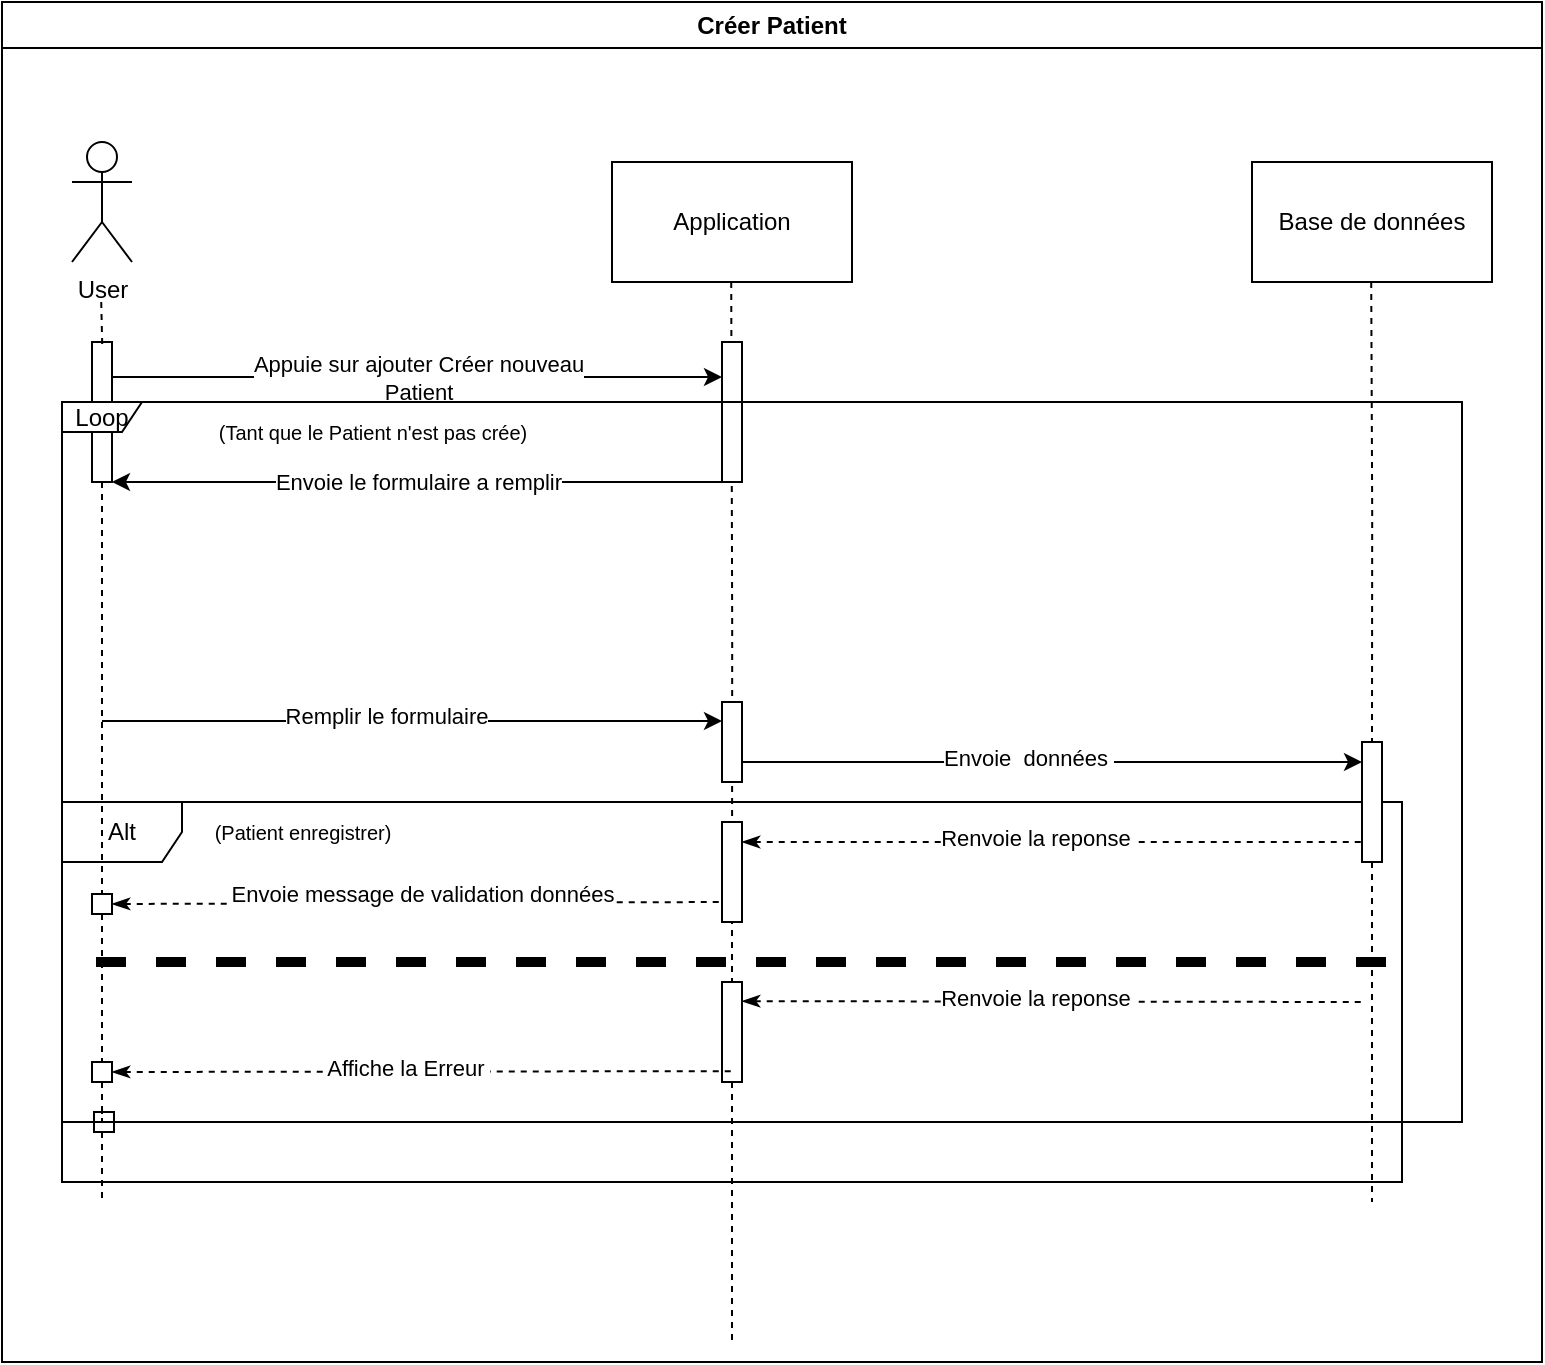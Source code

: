 <mxfile version="24.0.7" type="google">
  <diagram name="Page-1" id="Lr4N0x4Q7vtoU2xj8Vv_">
    <mxGraphModel grid="1" page="1" gridSize="10" guides="1" tooltips="1" connect="1" arrows="1" fold="1" pageScale="1" pageWidth="827" pageHeight="1169" math="0" shadow="0">
      <root>
        <mxCell id="0" />
        <mxCell id="1" parent="0" />
        <mxCell id="9FSOEVlf8-kYcISuq5q9-1" value="" style="edgeStyle=orthogonalEdgeStyle;rounded=0;orthogonalLoop=1;jettySize=auto;html=1;endArrow=none;endFill=0;dashed=1;" edge="1" parent="1" target="9FSOEVlf8-kYcISuq5q9-29">
          <mxGeometry relative="1" as="geometry">
            <mxPoint x="1285" y="830" as="targetPoint" />
            <mxPoint x="1284.613" y="300" as="sourcePoint" />
          </mxGeometry>
        </mxCell>
        <mxCell id="9FSOEVlf8-kYcISuq5q9-2" style="edgeStyle=orthogonalEdgeStyle;rounded=0;orthogonalLoop=1;jettySize=auto;html=1;endArrow=none;endFill=0;dashed=1;" edge="1" parent="1">
          <mxGeometry relative="1" as="geometry">
            <mxPoint x="970" y="760" as="targetPoint" />
            <mxPoint x="970.0" y="725" as="sourcePoint" />
          </mxGeometry>
        </mxCell>
        <mxCell id="9FSOEVlf8-kYcISuq5q9-3" value="User" style="shape=umlActor;verticalLabelPosition=bottom;verticalAlign=top;html=1;outlineConnect=0;" vertex="1" parent="1">
          <mxGeometry x="955" y="230" width="30" height="60" as="geometry" />
        </mxCell>
        <mxCell id="9FSOEVlf8-kYcISuq5q9-4" value="Application" style="rounded=0;whiteSpace=wrap;html=1;" vertex="1" parent="1">
          <mxGeometry x="1225" y="240" width="120" height="60" as="geometry" />
        </mxCell>
        <mxCell id="9FSOEVlf8-kYcISuq5q9-5" value="Base de données" style="rounded=0;whiteSpace=wrap;html=1;" vertex="1" parent="1">
          <mxGeometry x="1545" y="240" width="120" height="60" as="geometry" />
        </mxCell>
        <mxCell id="9FSOEVlf8-kYcISuq5q9-6" style="edgeStyle=orthogonalEdgeStyle;rounded=0;orthogonalLoop=1;jettySize=auto;html=1;endArrow=none;endFill=0;dashed=1;" edge="1" parent="1" source="9FSOEVlf8-kYcISuq5q9-35">
          <mxGeometry relative="1" as="geometry">
            <mxPoint x="1605" y="760" as="targetPoint" />
            <mxPoint x="1604.613" y="300" as="sourcePoint" />
          </mxGeometry>
        </mxCell>
        <mxCell id="9FSOEVlf8-kYcISuq5q9-8" value="" style="edgeStyle=orthogonalEdgeStyle;rounded=0;orthogonalLoop=1;jettySize=auto;html=1;endArrow=none;endFill=0;dashed=1;" edge="1" parent="1" source="9FSOEVlf8-kYcISuq5q9-29">
          <mxGeometry relative="1" as="geometry">
            <mxPoint x="1285" y="830" as="targetPoint" />
            <mxPoint x="1284.613" y="300" as="sourcePoint" />
          </mxGeometry>
        </mxCell>
        <mxCell id="9FSOEVlf8-kYcISuq5q9-10" value="" style="endArrow=classic;html=1;rounded=0;" edge="1" parent="1">
          <mxGeometry width="50" height="50" relative="1" as="geometry">
            <mxPoint x="1280" y="540" as="sourcePoint" />
            <mxPoint x="1600" y="540" as="targetPoint" />
          </mxGeometry>
        </mxCell>
        <mxCell id="9FSOEVlf8-kYcISuq5q9-11" value="Envoie&amp;nbsp; données&amp;nbsp;" style="edgeLabel;html=1;align=center;verticalAlign=middle;resizable=0;points=[];" connectable="0" vertex="1" parent="9FSOEVlf8-kYcISuq5q9-10">
          <mxGeometry x="-0.045" y="2" relative="1" as="geometry">
            <mxPoint as="offset" />
          </mxGeometry>
        </mxCell>
        <mxCell id="9FSOEVlf8-kYcISuq5q9-12" value="Alt" style="shape=umlFrame;whiteSpace=wrap;html=1;pointerEvents=0;" vertex="1" parent="1">
          <mxGeometry x="950" y="560" width="670" height="190" as="geometry" />
        </mxCell>
        <mxCell id="9FSOEVlf8-kYcISuq5q9-13" value="&lt;font style=&quot;font-size: 10px;&quot;&gt;(Patient enregistrer)&lt;/font&gt;" style="text;html=1;align=center;verticalAlign=middle;resizable=0;points=[];autosize=1;strokeColor=none;fillColor=none;" vertex="1" parent="1">
          <mxGeometry x="1015" y="560" width="110" height="30" as="geometry" />
        </mxCell>
        <mxCell id="9FSOEVlf8-kYcISuq5q9-14" value="" style="endArrow=none;html=1;rounded=0;dashed=1;strokeWidth=5;" edge="1" parent="1">
          <mxGeometry width="50" height="50" relative="1" as="geometry">
            <mxPoint x="967" y="640" as="sourcePoint" />
            <mxPoint x="1617" y="640" as="targetPoint" />
          </mxGeometry>
        </mxCell>
        <mxCell id="9FSOEVlf8-kYcISuq5q9-15" value="Créer Patient" style="swimlane;whiteSpace=wrap;html=1;" vertex="1" parent="1">
          <mxGeometry x="920" y="160" width="770" height="680" as="geometry" />
        </mxCell>
        <mxCell id="9FSOEVlf8-kYcISuq5q9-17" value="" style="rounded=0;whiteSpace=wrap;html=1;" vertex="1" parent="9FSOEVlf8-kYcISuq5q9-15">
          <mxGeometry x="360" y="170" width="10" height="70" as="geometry" />
        </mxCell>
        <mxCell id="9FSOEVlf8-kYcISuq5q9-18" value="" style="rounded=0;whiteSpace=wrap;html=1;" vertex="1" parent="9FSOEVlf8-kYcISuq5q9-15">
          <mxGeometry x="360" y="350" width="10" height="40" as="geometry" />
        </mxCell>
        <mxCell id="9FSOEVlf8-kYcISuq5q9-19" value="" style="endArrow=classic;html=1;rounded=0;entryX=0;entryY=0.25;entryDx=0;entryDy=0;" edge="1" parent="9FSOEVlf8-kYcISuq5q9-15">
          <mxGeometry width="50" height="50" relative="1" as="geometry">
            <mxPoint x="50" y="359.55" as="sourcePoint" />
            <mxPoint x="360" y="359.55" as="targetPoint" />
          </mxGeometry>
        </mxCell>
        <mxCell id="9FSOEVlf8-kYcISuq5q9-20" value="Remplir le formulaire" style="edgeLabel;html=1;align=center;verticalAlign=middle;resizable=0;points=[];" connectable="0" vertex="1" parent="9FSOEVlf8-kYcISuq5q9-19">
          <mxGeometry x="-0.083" y="3" relative="1" as="geometry">
            <mxPoint as="offset" />
          </mxGeometry>
        </mxCell>
        <mxCell id="9FSOEVlf8-kYcISuq5q9-21" value="&lt;font style=&quot;font-size: 10px;&quot;&gt;(Tant que le Patient n&#39;est pas crée)&lt;/font&gt;" style="text;html=1;align=center;verticalAlign=middle;resizable=0;points=[];autosize=1;strokeColor=none;fillColor=none;" vertex="1" parent="9FSOEVlf8-kYcISuq5q9-15">
          <mxGeometry x="95" y="200" width="180" height="30" as="geometry" />
        </mxCell>
        <mxCell id="9FSOEVlf8-kYcISuq5q9-22" value="" style="rounded=0;whiteSpace=wrap;html=1;" vertex="1" parent="9FSOEVlf8-kYcISuq5q9-15">
          <mxGeometry x="360" y="410" width="10" height="50" as="geometry" />
        </mxCell>
        <mxCell id="9FSOEVlf8-kYcISuq5q9-23" value="" style="endArrow=none;html=1;rounded=0;dashed=1;endFill=0;startArrow=classicThin;startFill=1;" edge="1" parent="9FSOEVlf8-kYcISuq5q9-15">
          <mxGeometry width="50" height="50" relative="1" as="geometry">
            <mxPoint x="370" y="420" as="sourcePoint" />
            <mxPoint x="680" y="420" as="targetPoint" />
          </mxGeometry>
        </mxCell>
        <mxCell id="9FSOEVlf8-kYcISuq5q9-24" value="Renvoie la reponse&amp;nbsp;" style="edgeLabel;html=1;align=center;verticalAlign=middle;resizable=0;points=[];" connectable="0" vertex="1" parent="9FSOEVlf8-kYcISuq5q9-23">
          <mxGeometry x="-0.045" y="2" relative="1" as="geometry">
            <mxPoint as="offset" />
          </mxGeometry>
        </mxCell>
        <mxCell id="9FSOEVlf8-kYcISuq5q9-25" value="" style="endArrow=none;html=1;rounded=0;dashed=1;endFill=0;startArrow=classicThin;startFill=1;exitX=1;exitY=0.5;exitDx=0;exitDy=0;" edge="1" parent="9FSOEVlf8-kYcISuq5q9-15" source="9FSOEVlf8-kYcISuq5q9-37">
          <mxGeometry width="50" height="50" relative="1" as="geometry">
            <mxPoint x="60" y="450" as="sourcePoint" />
            <mxPoint x="360" y="450" as="targetPoint" />
          </mxGeometry>
        </mxCell>
        <mxCell id="9FSOEVlf8-kYcISuq5q9-26" value="Envoie message de validation données" style="edgeLabel;html=1;align=center;verticalAlign=middle;resizable=0;points=[];" connectable="0" vertex="1" parent="9FSOEVlf8-kYcISuq5q9-25">
          <mxGeometry x="-0.045" y="2" relative="1" as="geometry">
            <mxPoint x="9" y="-3" as="offset" />
          </mxGeometry>
        </mxCell>
        <mxCell id="9FSOEVlf8-kYcISuq5q9-27" value="" style="endArrow=none;html=1;rounded=0;dashed=1;endFill=0;startArrow=classicThin;startFill=1;" edge="1" parent="9FSOEVlf8-kYcISuq5q9-15">
          <mxGeometry width="50" height="50" relative="1" as="geometry">
            <mxPoint x="370" y="499.57" as="sourcePoint" />
            <mxPoint x="680" y="500" as="targetPoint" />
          </mxGeometry>
        </mxCell>
        <mxCell id="9FSOEVlf8-kYcISuq5q9-28" value="Renvoie la reponse&amp;nbsp;" style="edgeLabel;html=1;align=center;verticalAlign=middle;resizable=0;points=[];" connectable="0" vertex="1" parent="9FSOEVlf8-kYcISuq5q9-27">
          <mxGeometry x="-0.045" y="2" relative="1" as="geometry">
            <mxPoint as="offset" />
          </mxGeometry>
        </mxCell>
        <mxCell id="9FSOEVlf8-kYcISuq5q9-29" value="" style="rounded=0;whiteSpace=wrap;html=1;" vertex="1" parent="9FSOEVlf8-kYcISuq5q9-15">
          <mxGeometry x="360" y="490" width="10" height="50" as="geometry" />
        </mxCell>
        <mxCell id="9FSOEVlf8-kYcISuq5q9-30" value="" style="rounded=0;whiteSpace=wrap;html=1;" vertex="1" parent="9FSOEVlf8-kYcISuq5q9-15">
          <mxGeometry x="46" y="555" width="10" height="10" as="geometry" />
        </mxCell>
        <mxCell id="9FSOEVlf8-kYcISuq5q9-32" value="" style="rounded=0;whiteSpace=wrap;html=1;" vertex="1" parent="9FSOEVlf8-kYcISuq5q9-15">
          <mxGeometry x="45" y="170" width="10" height="70" as="geometry" />
        </mxCell>
        <mxCell id="9FSOEVlf8-kYcISuq5q9-33" value="Appuie sur ajouter Créer nouveau&lt;br&gt;Patient" style="endArrow=classic;html=1;rounded=0;exitX=1;exitY=0.25;exitDx=0;exitDy=0;entryX=0;entryY=0.25;entryDx=0;entryDy=0;" edge="1" parent="9FSOEVlf8-kYcISuq5q9-15" source="9FSOEVlf8-kYcISuq5q9-32" target="9FSOEVlf8-kYcISuq5q9-17">
          <mxGeometry width="50" height="50" relative="1" as="geometry">
            <mxPoint x="50" y="263" as="sourcePoint" />
            <mxPoint x="360" y="263" as="targetPoint" />
          </mxGeometry>
        </mxCell>
        <mxCell id="9FSOEVlf8-kYcISuq5q9-9" value="Loop" style="shape=umlFrame;whiteSpace=wrap;html=1;pointerEvents=0;width=40;height=15;" vertex="1" parent="9FSOEVlf8-kYcISuq5q9-15">
          <mxGeometry x="30" y="200" width="700" height="360" as="geometry" />
        </mxCell>
        <mxCell id="9FSOEVlf8-kYcISuq5q9-46" value="Envoie le formulaire a remplir" style="endArrow=classic;html=1;rounded=0;exitX=0;exitY=1;exitDx=0;exitDy=0;entryX=1;entryY=1;entryDx=0;entryDy=0;" edge="1" parent="9FSOEVlf8-kYcISuq5q9-15" source="9FSOEVlf8-kYcISuq5q9-17" target="9FSOEVlf8-kYcISuq5q9-32">
          <mxGeometry width="50" height="50" relative="1" as="geometry">
            <mxPoint x="210" y="130" as="sourcePoint" />
            <mxPoint x="260" y="80" as="targetPoint" />
          </mxGeometry>
        </mxCell>
        <mxCell id="9FSOEVlf8-kYcISuq5q9-31" value="" style="edgeStyle=orthogonalEdgeStyle;rounded=0;orthogonalLoop=1;jettySize=auto;html=1;endArrow=none;endFill=0;dashed=1;" edge="1" parent="1" target="9FSOEVlf8-kYcISuq5q9-32">
          <mxGeometry relative="1" as="geometry">
            <mxPoint x="970" y="760" as="targetPoint" />
            <mxPoint x="969.613" y="310" as="sourcePoint" />
          </mxGeometry>
        </mxCell>
        <mxCell id="9FSOEVlf8-kYcISuq5q9-34" value="" style="edgeStyle=orthogonalEdgeStyle;rounded=0;orthogonalLoop=1;jettySize=auto;html=1;endArrow=none;endFill=0;dashed=1;" edge="1" parent="1" target="9FSOEVlf8-kYcISuq5q9-35">
          <mxGeometry relative="1" as="geometry">
            <mxPoint x="1605" y="760" as="targetPoint" />
            <mxPoint x="1604.613" y="300" as="sourcePoint" />
          </mxGeometry>
        </mxCell>
        <mxCell id="9FSOEVlf8-kYcISuq5q9-35" value="" style="rounded=0;whiteSpace=wrap;html=1;" vertex="1" parent="1">
          <mxGeometry x="1600" y="530" width="10" height="60" as="geometry" />
        </mxCell>
        <mxCell id="9FSOEVlf8-kYcISuq5q9-36" value="" style="edgeStyle=orthogonalEdgeStyle;rounded=0;orthogonalLoop=1;jettySize=auto;html=1;endArrow=none;endFill=0;dashed=1;" edge="1" parent="1" source="9FSOEVlf8-kYcISuq5q9-32" target="9FSOEVlf8-kYcISuq5q9-37">
          <mxGeometry relative="1" as="geometry">
            <mxPoint x="970" y="760" as="targetPoint" />
            <mxPoint x="970" y="460" as="sourcePoint" />
          </mxGeometry>
        </mxCell>
        <mxCell id="9FSOEVlf8-kYcISuq5q9-37" value="" style="rounded=0;whiteSpace=wrap;html=1;" vertex="1" parent="1">
          <mxGeometry x="965" y="606" width="10" height="10" as="geometry" />
        </mxCell>
        <mxCell id="9FSOEVlf8-kYcISuq5q9-38" value="" style="edgeStyle=orthogonalEdgeStyle;rounded=0;orthogonalLoop=1;jettySize=auto;html=1;endArrow=none;endFill=0;dashed=1;" edge="1" parent="1" source="9FSOEVlf8-kYcISuq5q9-37" target="9FSOEVlf8-kYcISuq5q9-39">
          <mxGeometry relative="1" as="geometry">
            <mxPoint x="970" y="760" as="targetPoint" />
            <mxPoint x="970" y="616" as="sourcePoint" />
          </mxGeometry>
        </mxCell>
        <mxCell id="9FSOEVlf8-kYcISuq5q9-39" value="" style="rounded=0;whiteSpace=wrap;html=1;" vertex="1" parent="1">
          <mxGeometry x="965" y="690" width="10" height="10" as="geometry" />
        </mxCell>
        <mxCell id="9FSOEVlf8-kYcISuq5q9-40" value="" style="endArrow=none;html=1;rounded=0;dashed=1;endFill=0;startArrow=classicThin;startFill=1;exitX=1;exitY=0.5;exitDx=0;exitDy=0;" edge="1" parent="1" source="9FSOEVlf8-kYcISuq5q9-39">
          <mxGeometry width="50" height="50" relative="1" as="geometry">
            <mxPoint x="970" y="695" as="sourcePoint" />
            <mxPoint x="1285" y="694.57" as="targetPoint" />
          </mxGeometry>
        </mxCell>
        <mxCell id="9FSOEVlf8-kYcISuq5q9-41" value="Affiche la Erreur&amp;nbsp;" style="edgeLabel;html=1;align=center;verticalAlign=middle;resizable=0;points=[];" connectable="0" vertex="1" parent="9FSOEVlf8-kYcISuq5q9-40">
          <mxGeometry x="-0.045" y="2" relative="1" as="geometry">
            <mxPoint as="offset" />
          </mxGeometry>
        </mxCell>
        <mxCell id="9FSOEVlf8-kYcISuq5q9-42" value="" style="edgeStyle=orthogonalEdgeStyle;rounded=0;orthogonalLoop=1;jettySize=auto;html=1;endArrow=none;endFill=0;dashed=1;" edge="1" parent="1" source="9FSOEVlf8-kYcISuq5q9-39">
          <mxGeometry relative="1" as="geometry">
            <mxPoint x="970.0" y="715" as="targetPoint" />
            <mxPoint x="970" y="700" as="sourcePoint" />
          </mxGeometry>
        </mxCell>
      </root>
    </mxGraphModel>
  </diagram>
</mxfile>
